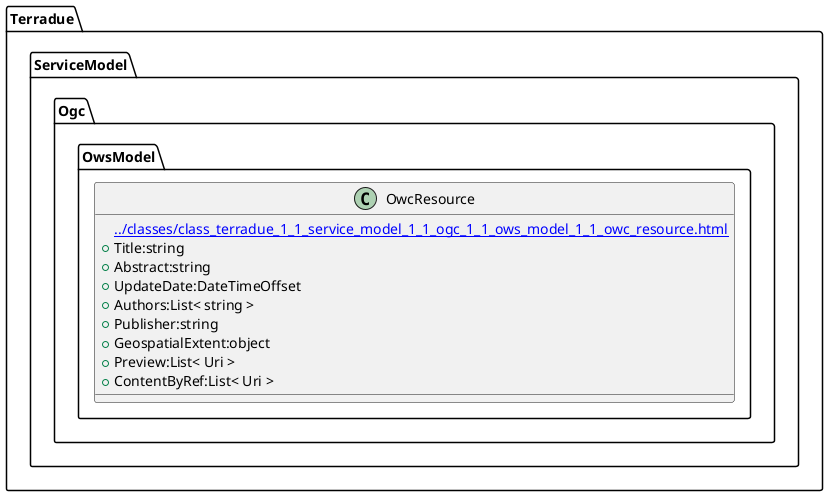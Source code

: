 @startuml
set namespaceSeparator ::
class Terradue::ServiceModel::Ogc::OwsModel::OwcResource {
[[../classes/class_terradue_1_1_service_model_1_1_ogc_1_1_ows_model_1_1_owc_resource.html]]
 +Title:string
 +Abstract:string
 +UpdateDate:DateTimeOffset
 +Authors:List< string >
 +Publisher:string
 +GeospatialExtent:object
 +Preview:List< Uri >
 +ContentByRef:List< Uri >
}
@enduml
